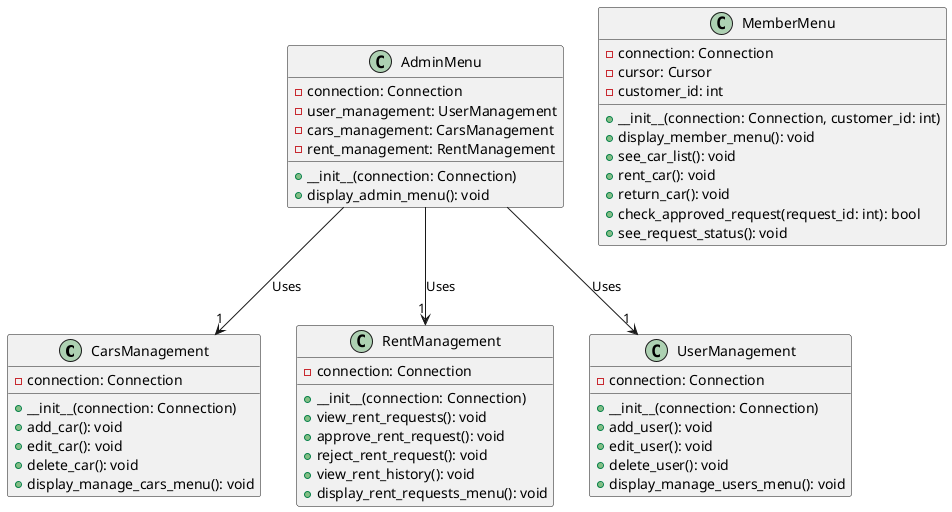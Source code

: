 @startuml class_diagram_fix

class CarsManagement {
    - connection: Connection
    + __init__(connection: Connection)
    + add_car(): void
    + edit_car(): void
    + delete_car(): void
    + display_manage_cars_menu(): void
}

class RentManagement {
    - connection: Connection
    + __init__(connection: Connection)
    + view_rent_requests(): void
    + approve_rent_request(): void
    + reject_rent_request(): void
    + view_rent_history(): void
    + display_rent_requests_menu(): void
}

class MemberMenu {
    - connection: Connection
    - cursor: Cursor
    - customer_id: int
    + __init__(connection: Connection, customer_id: int)
    + display_member_menu(): void
    + see_car_list(): void
    + rent_car(): void
    + return_car(): void
    + check_approved_request(request_id: int): bool
    + see_request_status(): void
}

class AdminMenu {
    - connection: Connection
    - user_management: UserManagement
    - cars_management: CarsManagement
    - rent_management: RentManagement
    + __init__(connection: Connection)
    + display_admin_menu(): void
}

class UserManagement {
    - connection: Connection
    + __init__(connection: Connection)
    + add_user(): void
    + edit_user(): void
    + delete_user(): void
    + display_manage_users_menu(): void
}

AdminMenu --> "1" UserManagement : Uses
AdminMenu --> "1" CarsManagement : Uses
AdminMenu --> "1" RentManagement : Uses

@enduml
